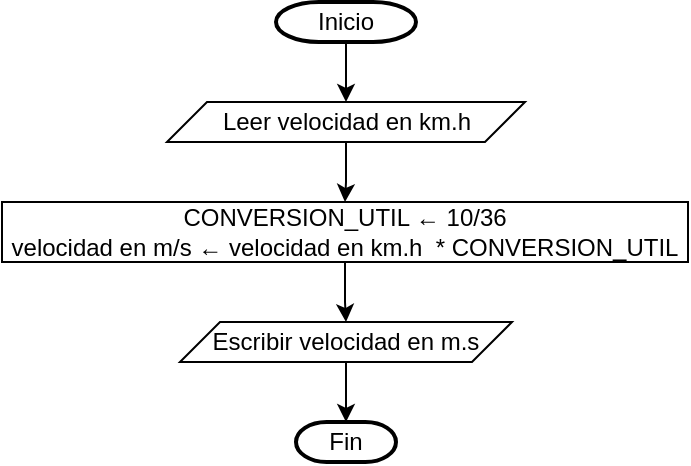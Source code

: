 <mxfile version="15.8.1" type="github">
  <diagram id="BAuUYoOMHXLKNPeOOfKu" name="Page-1">
    <mxGraphModel dx="820" dy="512" grid="1" gridSize="10" guides="1" tooltips="1" connect="1" arrows="1" fold="1" page="1" pageScale="1" pageWidth="827" pageHeight="1169" math="0" shadow="0">
      <root>
        <mxCell id="0" />
        <mxCell id="1" parent="0" />
        <mxCell id="1M_vzLFzlQBksu3q5slZ-6" value="" style="edgeStyle=orthogonalEdgeStyle;rounded=0;orthogonalLoop=1;jettySize=auto;html=1;" parent="1" source="1M_vzLFzlQBksu3q5slZ-1" target="1M_vzLFzlQBksu3q5slZ-2" edge="1">
          <mxGeometry relative="1" as="geometry" />
        </mxCell>
        <mxCell id="1M_vzLFzlQBksu3q5slZ-1" value="Inicio" style="strokeWidth=2;html=1;shape=mxgraph.flowchart.terminator;whiteSpace=wrap;" parent="1" vertex="1">
          <mxGeometry x="380" y="40" width="70" height="20" as="geometry" />
        </mxCell>
        <mxCell id="1M_vzLFzlQBksu3q5slZ-10" value="" style="edgeStyle=orthogonalEdgeStyle;rounded=0;orthogonalLoop=1;jettySize=auto;html=1;" parent="1" source="1M_vzLFzlQBksu3q5slZ-2" target="1M_vzLFzlQBksu3q5slZ-3" edge="1">
          <mxGeometry relative="1" as="geometry" />
        </mxCell>
        <mxCell id="1M_vzLFzlQBksu3q5slZ-2" value="Leer velocidad en km.h" style="shape=parallelogram;perimeter=parallelogramPerimeter;whiteSpace=wrap;html=1;fixedSize=1;" parent="1" vertex="1">
          <mxGeometry x="325.5" y="90" width="179" height="20" as="geometry" />
        </mxCell>
        <mxCell id="PbHgibIxO1IgvhFqwW9n-2" value="" style="edgeStyle=orthogonalEdgeStyle;rounded=0;orthogonalLoop=1;jettySize=auto;html=1;" parent="1" source="1M_vzLFzlQBksu3q5slZ-3" target="1M_vzLFzlQBksu3q5slZ-4" edge="1">
          <mxGeometry relative="1" as="geometry" />
        </mxCell>
        <mxCell id="1M_vzLFzlQBksu3q5slZ-3" value="CONVERSION_UTIL ← 10/36&lt;br&gt;velocidad en m/s ← velocidad en km.h&amp;nbsp; * CONVERSION_UTIL" style="rounded=0;whiteSpace=wrap;html=1;" parent="1" vertex="1">
          <mxGeometry x="243" y="140" width="343" height="30" as="geometry" />
        </mxCell>
        <mxCell id="PbHgibIxO1IgvhFqwW9n-4" value="" style="edgeStyle=orthogonalEdgeStyle;rounded=0;orthogonalLoop=1;jettySize=auto;html=1;" parent="1" source="1M_vzLFzlQBksu3q5slZ-4" target="1M_vzLFzlQBksu3q5slZ-5" edge="1">
          <mxGeometry relative="1" as="geometry" />
        </mxCell>
        <mxCell id="1M_vzLFzlQBksu3q5slZ-4" value="Escribir velocidad en m.s" style="shape=parallelogram;perimeter=parallelogramPerimeter;whiteSpace=wrap;html=1;fixedSize=1;" parent="1" vertex="1">
          <mxGeometry x="332" y="200" width="166" height="20" as="geometry" />
        </mxCell>
        <mxCell id="1M_vzLFzlQBksu3q5slZ-5" value="Fin" style="strokeWidth=2;html=1;shape=mxgraph.flowchart.terminator;whiteSpace=wrap;" parent="1" vertex="1">
          <mxGeometry x="390" y="250" width="50" height="20" as="geometry" />
        </mxCell>
      </root>
    </mxGraphModel>
  </diagram>
</mxfile>
